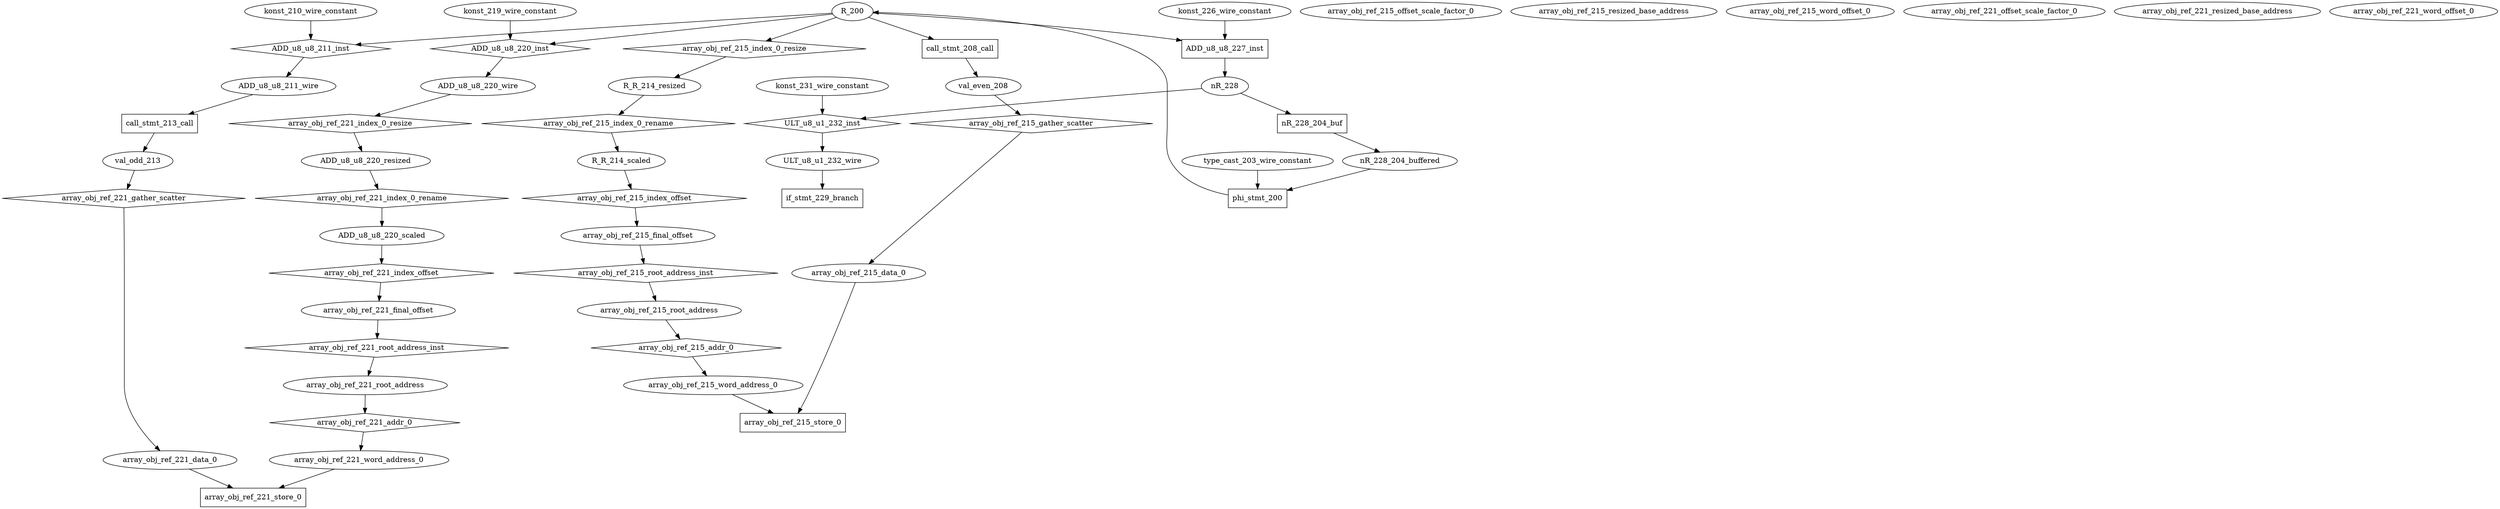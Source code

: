 digraph data_path {
  ADD_u8_u8_211_wire [shape=ellipse];
  ADD_u8_u8_220_resized [shape=ellipse];
  ADD_u8_u8_220_scaled [shape=ellipse];
  ADD_u8_u8_220_wire [shape=ellipse];
  R_200 [shape=ellipse];
  R_R_214_resized [shape=ellipse];
  R_R_214_scaled [shape=ellipse];
  ULT_u8_u1_232_wire [shape=ellipse];
  array_obj_ref_215_data_0 [shape=ellipse];
  array_obj_ref_215_final_offset [shape=ellipse];
  array_obj_ref_215_offset_scale_factor_0 [shape=ellipse];
  array_obj_ref_215_resized_base_address [shape=ellipse];
  array_obj_ref_215_root_address [shape=ellipse];
  array_obj_ref_215_word_address_0 [shape=ellipse];
  array_obj_ref_215_word_offset_0 [shape=ellipse];
  array_obj_ref_221_data_0 [shape=ellipse];
  array_obj_ref_221_final_offset [shape=ellipse];
  array_obj_ref_221_offset_scale_factor_0 [shape=ellipse];
  array_obj_ref_221_resized_base_address [shape=ellipse];
  array_obj_ref_221_root_address [shape=ellipse];
  array_obj_ref_221_word_address_0 [shape=ellipse];
  array_obj_ref_221_word_offset_0 [shape=ellipse];
  konst_210_wire_constant [shape=ellipse];
  konst_219_wire_constant [shape=ellipse];
  konst_226_wire_constant [shape=ellipse];
  konst_231_wire_constant [shape=ellipse];
  nR_228 [shape=ellipse];
  nR_228_204_buffered [shape=ellipse];
  type_cast_203_wire_constant [shape=ellipse];
  val_even_208 [shape=ellipse];
  val_odd_213 [shape=ellipse];
  ADD_u8_u8_211_inst [shape=diamond];
R_200  -> ADD_u8_u8_211_inst;
konst_210_wire_constant  -> ADD_u8_u8_211_inst;
ADD_u8_u8_211_inst -> ADD_u8_u8_211_wire;
  ADD_u8_u8_220_inst [shape=diamond];
R_200  -> ADD_u8_u8_220_inst;
konst_219_wire_constant  -> ADD_u8_u8_220_inst;
ADD_u8_u8_220_inst -> ADD_u8_u8_220_wire;
  ADD_u8_u8_227_inst [shape=rectangle];
R_200  -> ADD_u8_u8_227_inst;
konst_226_wire_constant  -> ADD_u8_u8_227_inst;
ADD_u8_u8_227_inst -> nR_228;
  ULT_u8_u1_232_inst [shape=diamond];
nR_228  -> ULT_u8_u1_232_inst;
konst_231_wire_constant  -> ULT_u8_u1_232_inst;
ULT_u8_u1_232_inst -> ULT_u8_u1_232_wire;
  array_obj_ref_215_addr_0 [shape=diamond];
array_obj_ref_215_root_address  -> array_obj_ref_215_addr_0;
array_obj_ref_215_addr_0 -> array_obj_ref_215_word_address_0;
  array_obj_ref_215_gather_scatter [shape=diamond];
val_even_208  -> array_obj_ref_215_gather_scatter;
array_obj_ref_215_gather_scatter -> array_obj_ref_215_data_0;
  array_obj_ref_215_index_0_rename [shape=diamond];
R_R_214_resized  -> array_obj_ref_215_index_0_rename;
array_obj_ref_215_index_0_rename -> R_R_214_scaled;
  array_obj_ref_215_index_0_resize [shape=diamond];
R_200  -> array_obj_ref_215_index_0_resize;
array_obj_ref_215_index_0_resize -> R_R_214_resized;
  array_obj_ref_215_index_offset [shape=diamond];
R_R_214_scaled  -> array_obj_ref_215_index_offset;
array_obj_ref_215_index_offset -> array_obj_ref_215_final_offset;
  array_obj_ref_215_root_address_inst [shape=diamond];
array_obj_ref_215_final_offset  -> array_obj_ref_215_root_address_inst;
array_obj_ref_215_root_address_inst -> array_obj_ref_215_root_address;
  array_obj_ref_215_store_0 [shape=rectangle];
array_obj_ref_215_word_address_0  -> array_obj_ref_215_store_0;
array_obj_ref_215_data_0  -> array_obj_ref_215_store_0;
  array_obj_ref_221_addr_0 [shape=diamond];
array_obj_ref_221_root_address  -> array_obj_ref_221_addr_0;
array_obj_ref_221_addr_0 -> array_obj_ref_221_word_address_0;
  array_obj_ref_221_gather_scatter [shape=diamond];
val_odd_213  -> array_obj_ref_221_gather_scatter;
array_obj_ref_221_gather_scatter -> array_obj_ref_221_data_0;
  array_obj_ref_221_index_0_rename [shape=diamond];
ADD_u8_u8_220_resized  -> array_obj_ref_221_index_0_rename;
array_obj_ref_221_index_0_rename -> ADD_u8_u8_220_scaled;
  array_obj_ref_221_index_0_resize [shape=diamond];
ADD_u8_u8_220_wire  -> array_obj_ref_221_index_0_resize;
array_obj_ref_221_index_0_resize -> ADD_u8_u8_220_resized;
  array_obj_ref_221_index_offset [shape=diamond];
ADD_u8_u8_220_scaled  -> array_obj_ref_221_index_offset;
array_obj_ref_221_index_offset -> array_obj_ref_221_final_offset;
  array_obj_ref_221_root_address_inst [shape=diamond];
array_obj_ref_221_final_offset  -> array_obj_ref_221_root_address_inst;
array_obj_ref_221_root_address_inst -> array_obj_ref_221_root_address;
  array_obj_ref_221_store_0 [shape=rectangle];
array_obj_ref_221_word_address_0  -> array_obj_ref_221_store_0;
array_obj_ref_221_data_0  -> array_obj_ref_221_store_0;
  call_stmt_208_call [shape=rectangle];
R_200  -> call_stmt_208_call;
call_stmt_208_call -> val_even_208;
  call_stmt_213_call [shape=rectangle];
ADD_u8_u8_211_wire  -> call_stmt_213_call;
call_stmt_213_call -> val_odd_213;
  if_stmt_229_branch [shape=rectangle];
ULT_u8_u1_232_wire  -> if_stmt_229_branch;
  nR_228_204_buf [shape=rectangle];
nR_228  -> nR_228_204_buf;
nR_228_204_buf -> nR_228_204_buffered;
  phi_stmt_200 [shape=rectangle];
type_cast_203_wire_constant  -> phi_stmt_200;
nR_228_204_buffered  -> phi_stmt_200;
phi_stmt_200 -> R_200;
}
